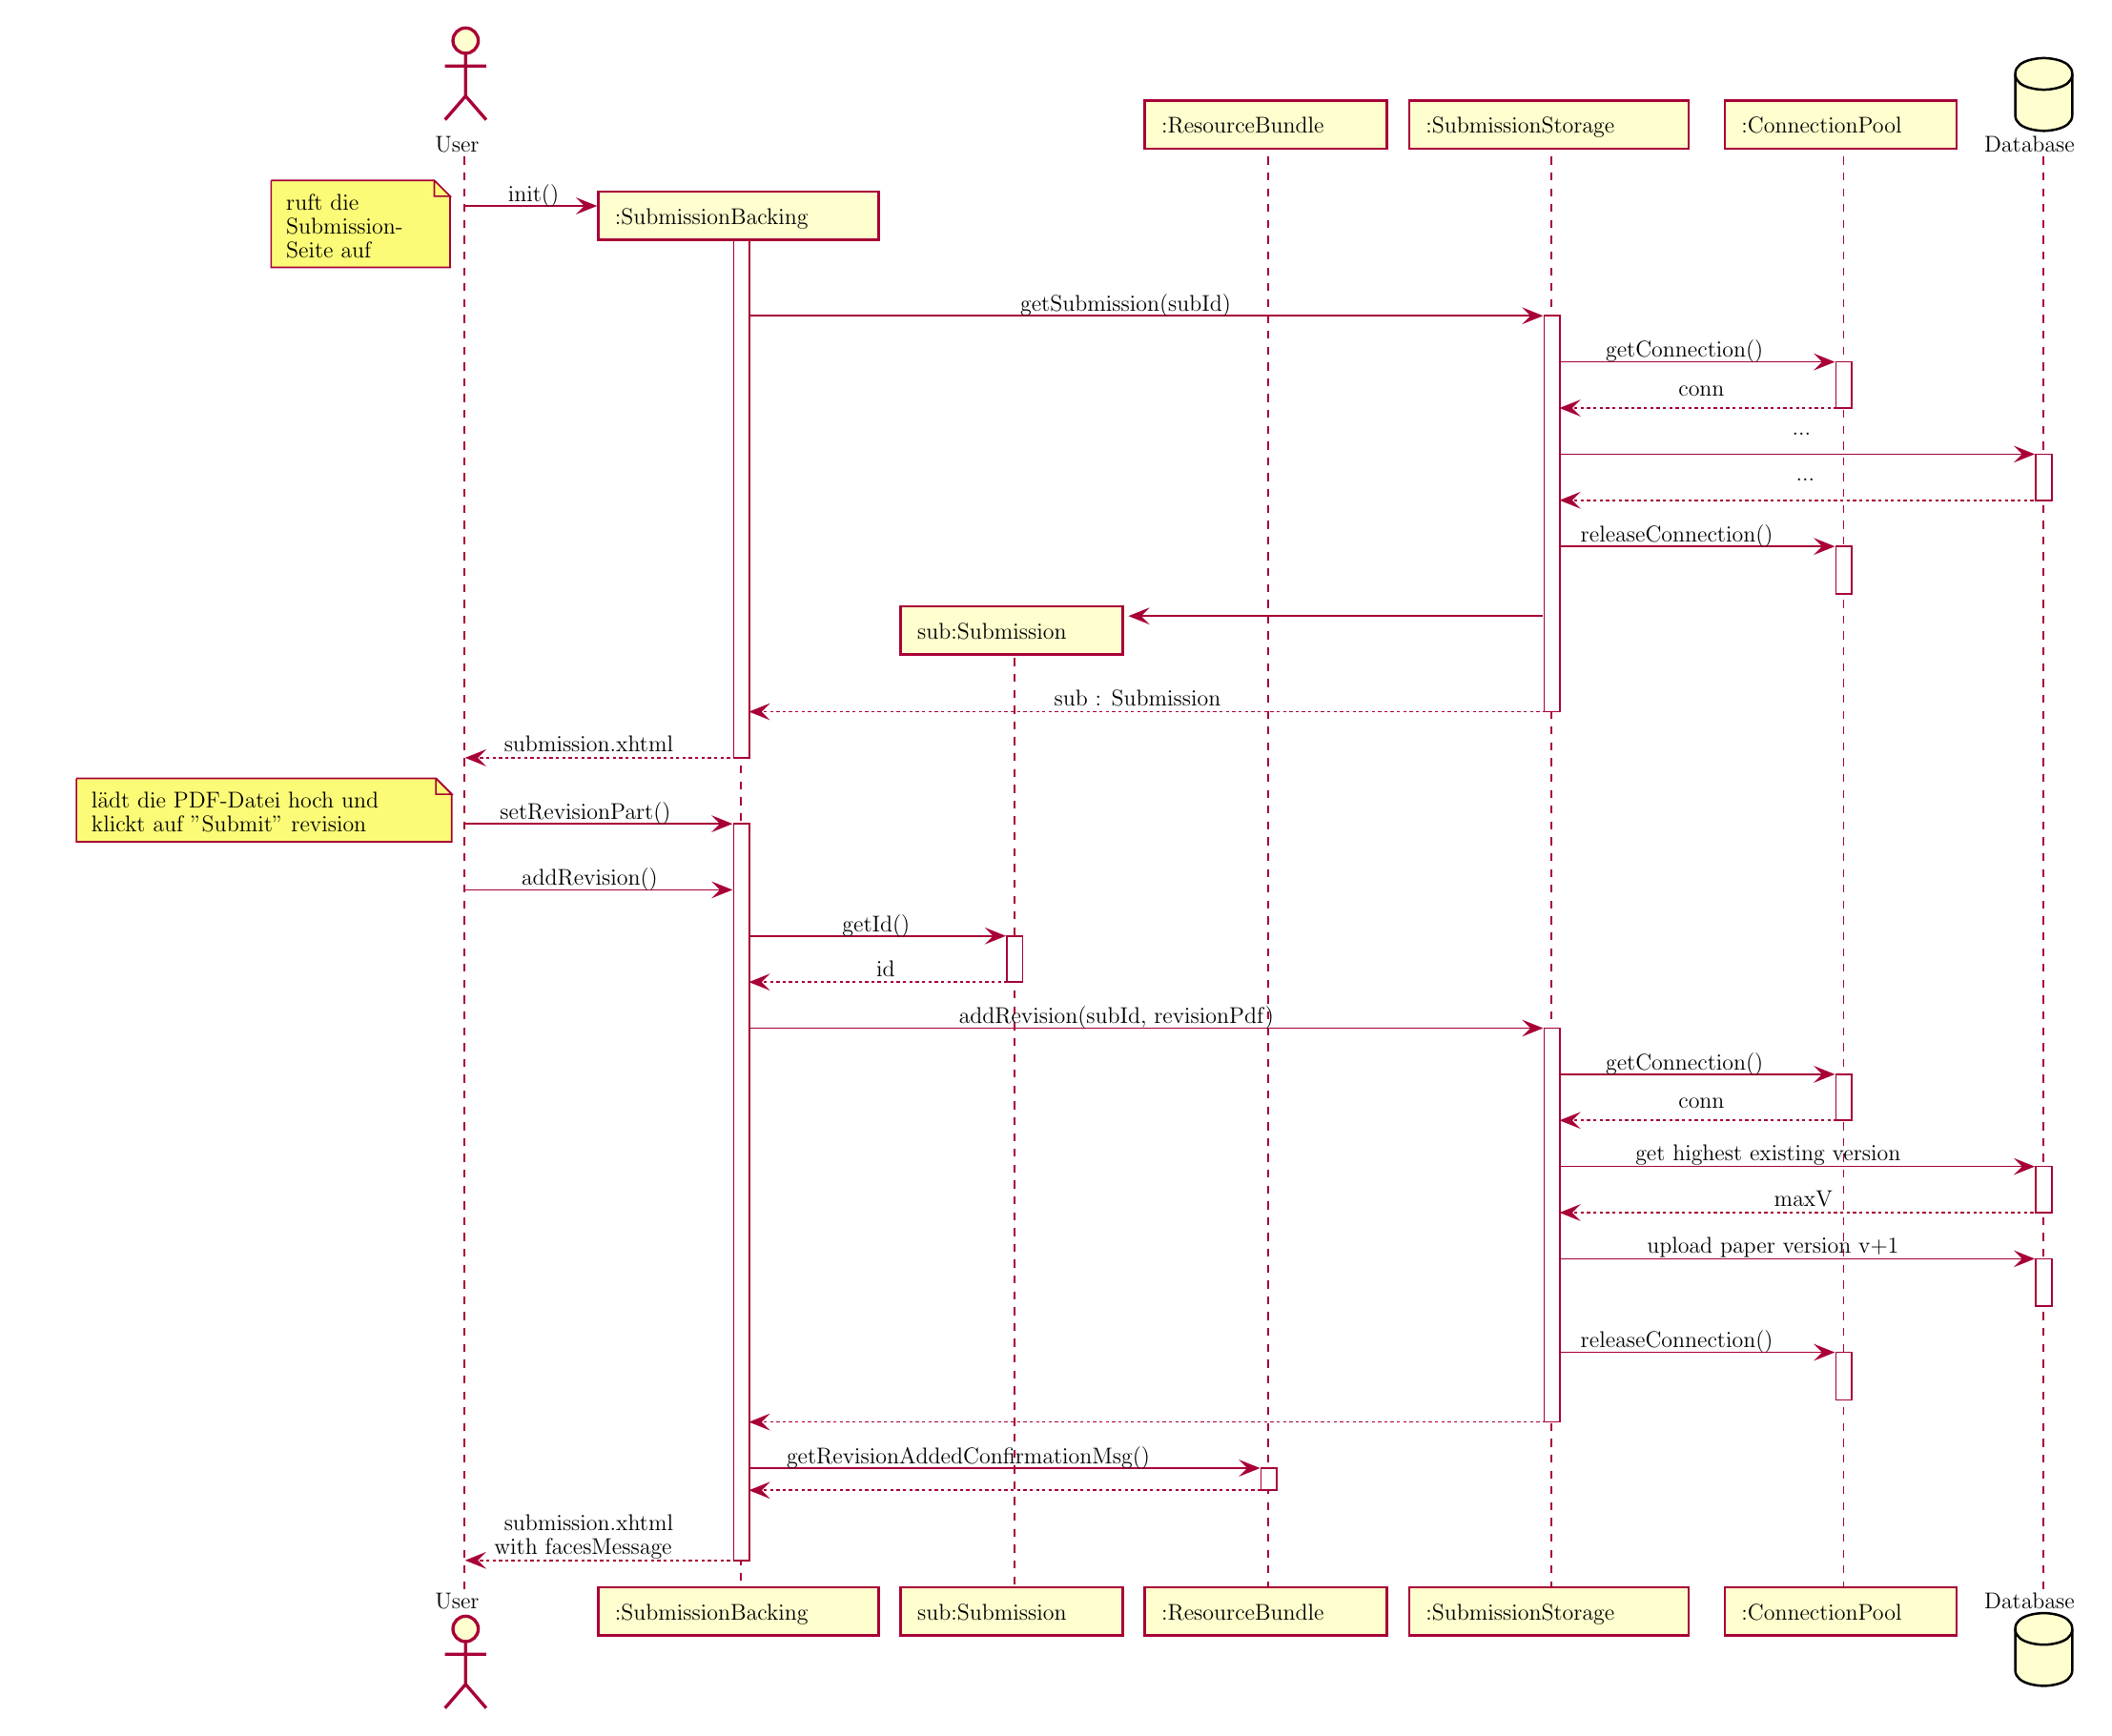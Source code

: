 % generated by Plantuml 1.202.11      
\definecolor{plantucolor0000}{RGB}{255,255,255}
\definecolor{plantucolor0001}{RGB}{168,0,54}
\definecolor{plantucolor0002}{RGB}{0,0,0}
\definecolor{plantucolor0003}{RGB}{254,254,206}
\definecolor{plantucolor0004}{RGB}{251,251,119}
\scalebox{0.6}{
\begin{tikzpicture}[yscale=-1
,font=\Large
,pstyle0/.style={color=plantucolor0001,fill=white,line width=1.0pt}
,pstyle1/.style={color=plantucolor0001,line width=1.0pt,dash pattern=on 5.0pt off 5.0pt}
,pstyle2/.style={color=plantucolor0001,fill=plantucolor0003,line width=2.0pt}
,pstyle3/.style={color=plantucolor0001,line width=2.0pt}
,pstyle4/.style={color=plantucolor0001,fill=plantucolor0003,line width=1.5pt}
,pstyle5/.style={color=black,fill=plantucolor0003,line width=1.5pt}
,pstyle6/.style={color=black,line width=1.5pt}
,pstyle7/.style={color=plantucolor0001,fill=plantucolor0001,line width=1.0pt}
,pstyle8/.style={color=plantucolor0001,line width=1.0pt}
,pstyle9/.style={color=plantucolor0001,fill=plantucolor0004,line width=1.0pt}
,pstyle10/.style={color=plantucolor0001,line width=1.0pt,dash pattern=on 2.0pt off 2.0pt}
]
\draw[pstyle0] (420.075pt,129.43pt) rectangle (430.075pt,468.055pt);
\draw[pstyle0] (420.075pt,509.754pt) rectangle (430.075pt,975.047pt);
\draw[pstyle0] (592.702pt,580.586pt) rectangle (602.702pt,609.719pt);
\draw[pstyle0] (753.26pt,916.781pt) rectangle (763.26pt,930.781pt);
\draw[pstyle0] (932.064pt,188.828pt) rectangle (942.064pt,438.922pt);
\draw[pstyle0] (932.064pt,638.852pt) rectangle (942.064pt,887.648pt);
\draw[pstyle0] (1116.333pt,217.961pt) rectangle (1126.333pt,247.094pt);
\draw[pstyle0] (1116.333pt,334.492pt) rectangle (1126.333pt,364.492pt);
\draw[pstyle0] (1116.333pt,667.984pt) rectangle (1126.333pt,697.117pt);
\draw[pstyle0] (1116.333pt,843.648pt) rectangle (1126.333pt,873.648pt);
\draw[pstyle0] (1242.6pt,276.227pt) rectangle (1252.6pt,305.359pt);
\draw[pstyle0] (1242.6pt,726.25pt) rectangle (1252.6pt,755.383pt);
\draw[pstyle0] (1242.6pt,784.516pt) rectangle (1252.6pt,814.516pt);
\draw[pstyle1] (250pt,88.297pt) -- (250pt,993.047pt);
\draw[pstyle1] (424.539pt,142.996pt) -- (424.539pt,993.047pt);
\draw[pstyle1] (597.611pt,405.141pt) -- (597.611pt,993.047pt);
\draw[pstyle1] (757.793pt,88.297pt) -- (757.793pt,993.047pt);
\draw[pstyle1] (936.727pt,88.297pt) -- (936.727pt,993.047pt);
\draw[pstyle1] (1121.144pt,88.297pt) -- (1121.144pt,993.047pt);
\draw[pstyle1] (1247.523pt,88.297pt) -- (1247.523pt,993.047pt);
\node at (228pt,72pt)[below right,color=black]{User};
\draw[pstyle2] (250.812pt,15pt) ellipse (8pt and 8pt);
\draw[pstyle3] (250.812pt,23pt) -- (250.812pt,50pt)(237.812pt,31pt) -- (263.812pt,31pt)(250.812pt,50pt) -- (237.812pt,65pt)(250.812pt,50pt) -- (263.812pt,65pt);
\node at (228pt,992.047pt)[below right,color=black]{User};
\draw[pstyle2] (250.812pt,1018.344pt) ellipse (8pt and 8pt);
\draw[pstyle3] (250.812pt,1026.344pt) -- (250.812pt,1053.344pt)(237.812pt,1034.344pt) -- (263.812pt,1034.344pt)(250.812pt,1053.344pt) -- (237.812pt,1068.344pt)(250.812pt,1053.344pt) -- (263.812pt,1068.344pt);
\draw[pstyle4] (334.539pt,992.047pt) rectangle (511.611pt,1022.344pt);
\node at (341.539pt,999.047pt)[below right,color=black]{:SubmissionBacking};
\draw[pstyle4] (525.611pt,992.047pt) rectangle (665.793pt,1022.344pt);
\node at (532.611pt,999.047pt)[below right,color=black]{sub:Submission};
\draw[pstyle4] (679.793pt,53pt) rectangle (832.727pt,83.297pt);
\node at (686.793pt,60pt)[below right,color=black]{:ResourceBundle};
\draw[pstyle4] (679.793pt,992.047pt) rectangle (832.727pt,1022.344pt);
\node at (686.793pt,999.047pt)[below right,color=black]{:ResourceBundle};
\draw[pstyle4] (846.727pt,53pt) rectangle (1023.402pt,83.297pt);
\node at (853.727pt,60pt)[below right,color=black]{:SubmissionStorage};
\draw[pstyle4] (846.727pt,992.047pt) rectangle (1023.402pt,1022.344pt);
\node at (853.727pt,999.047pt)[below right,color=black]{:SubmissionStorage};
\draw[pstyle4] (1046.144pt,53pt) rectangle (1192.523pt,83.297pt);
\node at (1053.144pt,60pt)[below right,color=black]{:ConnectionPool};
\draw[pstyle4] (1046.144pt,992.047pt) rectangle (1192.523pt,1022.344pt);
\node at (1053.144pt,999.047pt)[below right,color=black]{:ConnectionPool};
\node at (1206.523pt,72pt)[below right,color=black]{Database};
\draw[pstyle5] (1229.6pt,36pt) ..controls (1229.6pt,26pt) and (1247.6pt,26pt) .. (1247.6pt,26pt) ..controls (1247.6pt,26pt) and (1265.6pt,26pt) .. (1265.6pt,36pt) -- (1265.6pt,62pt) ..controls (1265.6pt,72pt) and (1247.6pt,72pt) .. (1247.6pt,72pt) ..controls (1247.6pt,72pt) and (1229.6pt,72pt) .. (1229.6pt,62pt) -- (1229.6pt,36pt);
\draw[pstyle6] (1229.6pt,36pt) ..controls (1229.6pt,46pt) and (1247.6pt,46pt) .. (1247.6pt,46pt) ..controls (1247.6pt,46pt) and (1265.6pt,46pt) .. (1265.6pt,36pt);
\node at (1206.523pt,992.047pt)[below right,color=black]{Database};
\draw[pstyle5] (1229.6pt,1018.344pt) ..controls (1229.6pt,1008.344pt) and (1247.6pt,1008.344pt) .. (1247.6pt,1008.344pt) ..controls (1247.6pt,1008.344pt) and (1265.6pt,1008.344pt) .. (1265.6pt,1018.344pt) -- (1265.6pt,1044.344pt) ..controls (1265.6pt,1054.344pt) and (1247.6pt,1054.344pt) .. (1247.6pt,1054.344pt) ..controls (1247.6pt,1054.344pt) and (1229.6pt,1054.344pt) .. (1229.6pt,1044.344pt) -- (1229.6pt,1018.344pt);
\draw[pstyle6] (1229.6pt,1018.344pt) ..controls (1229.6pt,1028.344pt) and (1247.6pt,1028.344pt) .. (1247.6pt,1028.344pt) ..controls (1247.6pt,1028.344pt) and (1265.6pt,1028.344pt) .. (1265.6pt,1018.344pt);
\draw[pstyle0] (420.075pt,129.43pt) rectangle (430.075pt,468.055pt);
\draw[pstyle0] (420.075pt,509.754pt) rectangle (430.075pt,975.047pt);
\draw[pstyle0] (592.702pt,580.586pt) rectangle (602.702pt,609.719pt);
\draw[pstyle0] (753.26pt,916.781pt) rectangle (763.26pt,930.781pt);
\draw[pstyle0] (932.064pt,188.828pt) rectangle (942.064pt,438.922pt);
\draw[pstyle0] (932.064pt,638.852pt) rectangle (942.064pt,887.648pt);
\draw[pstyle0] (1116.333pt,217.961pt) rectangle (1126.333pt,247.094pt);
\draw[pstyle0] (1116.333pt,334.492pt) rectangle (1126.333pt,364.492pt);
\draw[pstyle0] (1116.333pt,667.984pt) rectangle (1126.333pt,697.117pt);
\draw[pstyle0] (1116.333pt,843.648pt) rectangle (1126.333pt,873.648pt);
\draw[pstyle0] (1242.6pt,276.227pt) rectangle (1252.6pt,305.359pt);
\draw[pstyle0] (1242.6pt,726.25pt) rectangle (1252.6pt,755.383pt);
\draw[pstyle0] (1242.6pt,784.516pt) rectangle (1252.6pt,814.516pt);
\draw[pstyle7] (322.539pt,115.43pt) -- (332.539pt,119.43pt) -- (322.539pt,123.43pt) -- (326.539pt,119.43pt) -- cycle;
\draw[pstyle8] (250.812pt,119.43pt) -- (328.539pt,119.43pt);
\node at (274.075pt,102.297pt)[below right,color=black]{init()};
\draw[pstyle4] (334.539pt,110.348pt) rectangle (511.611pt,140.644pt);
\node at (341.539pt,117.348pt)[below right,color=black]{:SubmissionBacking};
\draw[pstyle9] (128pt,103.297pt) -- (128pt,158.297pt) -- (241pt,158.297pt) -- (241pt,113.297pt) -- (231pt,103.297pt) -- (128pt,103.297pt);
\draw[pstyle9] (231pt,103.297pt) -- (231pt,113.297pt) -- (241pt,113.297pt) -- (231pt,103.297pt);
\node at (134pt,108.297pt)[below right,color=black]{ruft die};
\node at (134pt,123.43pt)[below right,color=black]{Submission-};
\node at (134pt,138.562pt)[below right,color=black]{Seite auf};
\draw[pstyle7] (920.064pt,184.828pt) -- (930.064pt,188.828pt) -- (920.064pt,192.828pt) -- (924.064pt,188.828pt) -- cycle;
\draw[pstyle8] (430.075pt,188.828pt) -- (926.064pt,188.828pt);
\node at (597.644pt,171.695pt)[below right,color=black]{getSubmission(subId)};
\draw[pstyle7] (1104.333pt,213.961pt) -- (1114.333pt,217.961pt) -- (1104.333pt,221.961pt) -- (1108.333pt,217.961pt) -- cycle;
\draw[pstyle8] (942.064pt,217.961pt) -- (1110.333pt,217.961pt);
\node at (967.437pt,200.828pt)[below right,color=black]{getConnection()};
\draw[pstyle7] (953.064pt,243.094pt) -- (943.064pt,247.094pt) -- (953.064pt,251.094pt) -- (949.064pt,247.094pt) -- cycle;
\draw[pstyle10] (947.064pt,247.094pt) -- (1120.333pt,247.094pt);
\node at (1013.357pt,229.961pt)[below right,color=black]{conn};
\draw[pstyle7] (1230.6pt,272.227pt) -- (1240.6pt,276.227pt) -- (1230.6pt,280.227pt) -- (1234.6pt,276.227pt) -- cycle;
\draw[pstyle8] (942.064pt,276.227pt) -- (1236.6pt,276.227pt);
\node at (1085.132pt,259.094pt)[below right,color=black]{...};
\draw[pstyle7] (953.064pt,301.359pt) -- (943.064pt,305.359pt) -- (953.064pt,309.359pt) -- (949.064pt,305.359pt) -- cycle;
\draw[pstyle10] (947.064pt,305.359pt) -- (1246.6pt,305.359pt);
\node at (1087.632pt,288.227pt)[below right,color=black]{...};
\draw[pstyle7] (1104.333pt,330.492pt) -- (1114.333pt,334.492pt) -- (1104.333pt,338.492pt) -- (1108.333pt,334.492pt) -- cycle;
\draw[pstyle8] (942.064pt,334.492pt) -- (1110.333pt,334.492pt);
\node at (951.564pt,317.359pt)[below right,color=black]{releaseConnection()};
\draw[pstyle7] (680.793pt,374.492pt) -- (670.793pt,378.492pt) -- (680.793pt,382.492pt) -- (676.793pt,378.492pt) -- cycle;
\draw[pstyle8] (674.793pt,378.492pt) -- (931.064pt,378.492pt);
\draw[pstyle4] (525.611pt,372.492pt) rectangle (665.793pt,402.789pt);
\node at (532.611pt,379.492pt)[below right,color=black]{sub:Submission};
\draw[pstyle7] (441.075pt,434.922pt) -- (431.075pt,438.922pt) -- (441.075pt,442.922pt) -- (437.075pt,438.922pt) -- cycle;
\draw[pstyle10] (435.075pt,438.922pt) -- (936.064pt,438.922pt);
\node at (619.097pt,421.789pt)[below right,color=black]{sub : Submission};
\draw[pstyle7] (261.812pt,464.055pt) -- (251.812pt,468.055pt) -- (261.812pt,472.055pt) -- (257.812pt,468.055pt) -- cycle;
\draw[pstyle10] (255.812pt,468.055pt) -- (424.075pt,468.055pt);
\node at (271.63pt,450.922pt)[below right,color=black]{submission.xhtml};
\draw[pstyle7] (408.075pt,505.754pt) -- (418.075pt,509.754pt) -- (408.075pt,513.754pt) -- (412.075pt,509.754pt) -- cycle;
\draw[pstyle8] (250.812pt,509.754pt) -- (414.075pt,509.754pt);
\node at (269.008pt,492.621pt)[below right,color=black]{setRevisionPart()};
\draw[pstyle9] (5pt,481.055pt) -- (5pt,521.055pt) -- (242pt,521.055pt) -- (242pt,491.055pt) -- (232pt,481.055pt) -- (5pt,481.055pt);
\draw[pstyle9] (232pt,481.055pt) -- (232pt,491.055pt) -- (242pt,491.055pt) -- (232pt,481.055pt);
\node at (11pt,486.055pt)[below right,color=black]{lädt die PDF-Datei hoch und};
\node at (11pt,501.188pt)[below right,color=black]{klickt auf "Submit" revision};
\draw[pstyle7] (408.075pt,547.453pt) -- (418.075pt,551.453pt) -- (408.075pt,555.453pt) -- (412.075pt,551.453pt) -- cycle;
\draw[pstyle8] (250.812pt,551.453pt) -- (414.075pt,551.453pt);
\node at (282.555pt,534.32pt)[below right,color=black]{addRevision()};
\draw[pstyle7] (580.702pt,576.586pt) -- (590.702pt,580.586pt) -- (580.702pt,584.586pt) -- (584.702pt,580.586pt) -- cycle;
\draw[pstyle8] (430.075pt,580.586pt) -- (586.702pt,580.586pt);
\node at (485.216pt,563.453pt)[below right,color=black]{getId()};
\draw[pstyle7] (441.075pt,605.719pt) -- (431.075pt,609.719pt) -- (441.075pt,613.719pt) -- (437.075pt,609.719pt) -- cycle;
\draw[pstyle10] (435.075pt,609.719pt) -- (596.702pt,609.719pt);
\node at (506.689pt,592.586pt)[below right,color=black]{id};
\draw[pstyle7] (920.064pt,634.852pt) -- (930.064pt,638.852pt) -- (920.064pt,642.852pt) -- (924.064pt,638.852pt) -- cycle;
\draw[pstyle8] (430.075pt,638.852pt) -- (926.064pt,638.852pt);
\node at (558.808pt,621.719pt)[below right,color=black]{addRevision(subId, revisionPdf)};
\draw[pstyle7] (1104.333pt,663.984pt) -- (1114.333pt,667.984pt) -- (1104.333pt,671.984pt) -- (1108.333pt,667.984pt) -- cycle;
\draw[pstyle8] (942.064pt,667.984pt) -- (1110.333pt,667.984pt);
\node at (967.437pt,650.852pt)[below right,color=black]{getConnection()};
\draw[pstyle7] (953.064pt,693.117pt) -- (943.064pt,697.117pt) -- (953.064pt,701.117pt) -- (949.064pt,697.117pt) -- cycle;
\draw[pstyle10] (947.064pt,697.117pt) -- (1120.333pt,697.117pt);
\node at (1013.357pt,679.984pt)[below right,color=black]{conn};
\draw[pstyle7] (1230.6pt,722.25pt) -- (1240.6pt,726.25pt) -- (1230.6pt,730.25pt) -- (1234.6pt,726.25pt) -- cycle;
\draw[pstyle8] (942.064pt,726.25pt) -- (1236.6pt,726.25pt);
\node at (986.199pt,709.117pt)[below right,color=black]{get highest existing version};
\draw[pstyle7] (953.064pt,751.383pt) -- (943.064pt,755.383pt) -- (953.064pt,759.383pt) -- (949.064pt,755.383pt) -- cycle;
\draw[pstyle10] (947.064pt,755.383pt) -- (1246.6pt,755.383pt);
\node at (1073.787pt,738.25pt)[below right,color=black]{maxV};
\draw[pstyle7] (1230.6pt,780.516pt) -- (1240.6pt,784.516pt) -- (1230.6pt,788.516pt) -- (1234.6pt,784.516pt) -- cycle;
\draw[pstyle8] (942.064pt,784.516pt) -- (1236.6pt,784.516pt);
\node at (993.437pt,767.383pt)[below right,color=black]{upload paper version v+1};
\draw[pstyle7] (1104.333pt,839.648pt) -- (1114.333pt,843.648pt) -- (1104.333pt,847.648pt) -- (1108.333pt,843.648pt) -- cycle;
\draw[pstyle8] (942.064pt,843.648pt) -- (1110.333pt,843.648pt);
\node at (951.564pt,826.516pt)[below right,color=black]{releaseConnection()};
\draw[pstyle7] (441.075pt,883.648pt) -- (431.075pt,887.648pt) -- (441.075pt,891.648pt) -- (437.075pt,887.648pt) -- cycle;
\draw[pstyle10] (435.075pt,887.648pt) -- (936.064pt,887.648pt);
\draw[pstyle7] (741.26pt,912.781pt) -- (751.26pt,916.781pt) -- (741.26pt,920.781pt) -- (745.26pt,916.781pt) -- cycle;
\draw[pstyle8] (430.075pt,916.781pt) -- (747.26pt,916.781pt);
\node at (450.054pt,899.648pt)[below right,color=black]{getRevisionAddedConfirmationMsg()};
\draw[pstyle7] (441.075pt,926.781pt) -- (431.075pt,930.781pt) -- (441.075pt,934.781pt) -- (437.075pt,930.781pt) -- cycle;
\draw[pstyle10] (435.075pt,930.781pt) -- (757.26pt,930.781pt);
\draw[pstyle7] (261.812pt,971.047pt) -- (251.812pt,975.047pt) -- (261.812pt,979.047pt) -- (257.812pt,975.047pt) -- cycle;
\draw[pstyle10] (255.812pt,975.047pt) -- (424.075pt,975.047pt);
\node at (271.63pt,942.781pt)[below right,color=black]{submission.xhtml};
\node at (265.312pt,957.914pt)[below right,color=black]{with facesMessage};
\end{tikzpicture}
}

